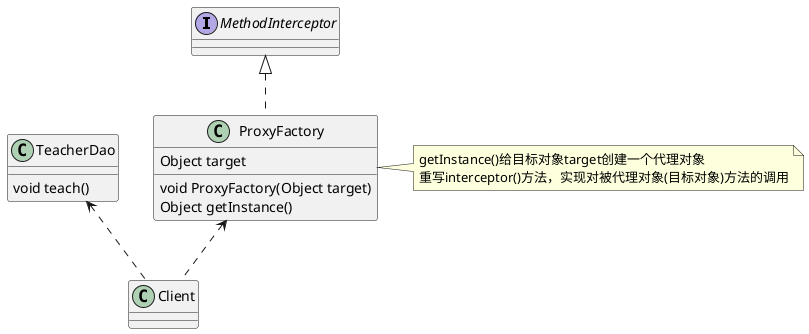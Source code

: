 @startuml

interface MethodInterceptor
class TeacherDao
TeacherDao : void teach()
class ProxyFactory
ProxyFactory : Object target
ProxyFactory : void ProxyFactory(Object target)
ProxyFactory : Object getInstance()
class Client
TeacherDao <.. Client
ProxyFactory <.. Client

MethodInterceptor <|.. ProxyFactory
note as n1
getInstance()给目标对象target创建一个代理对象
重写interceptor()方法，实现对被代理对象(目标对象)方法的调用
end note
n1 ..left ProxyFactory

@enduml